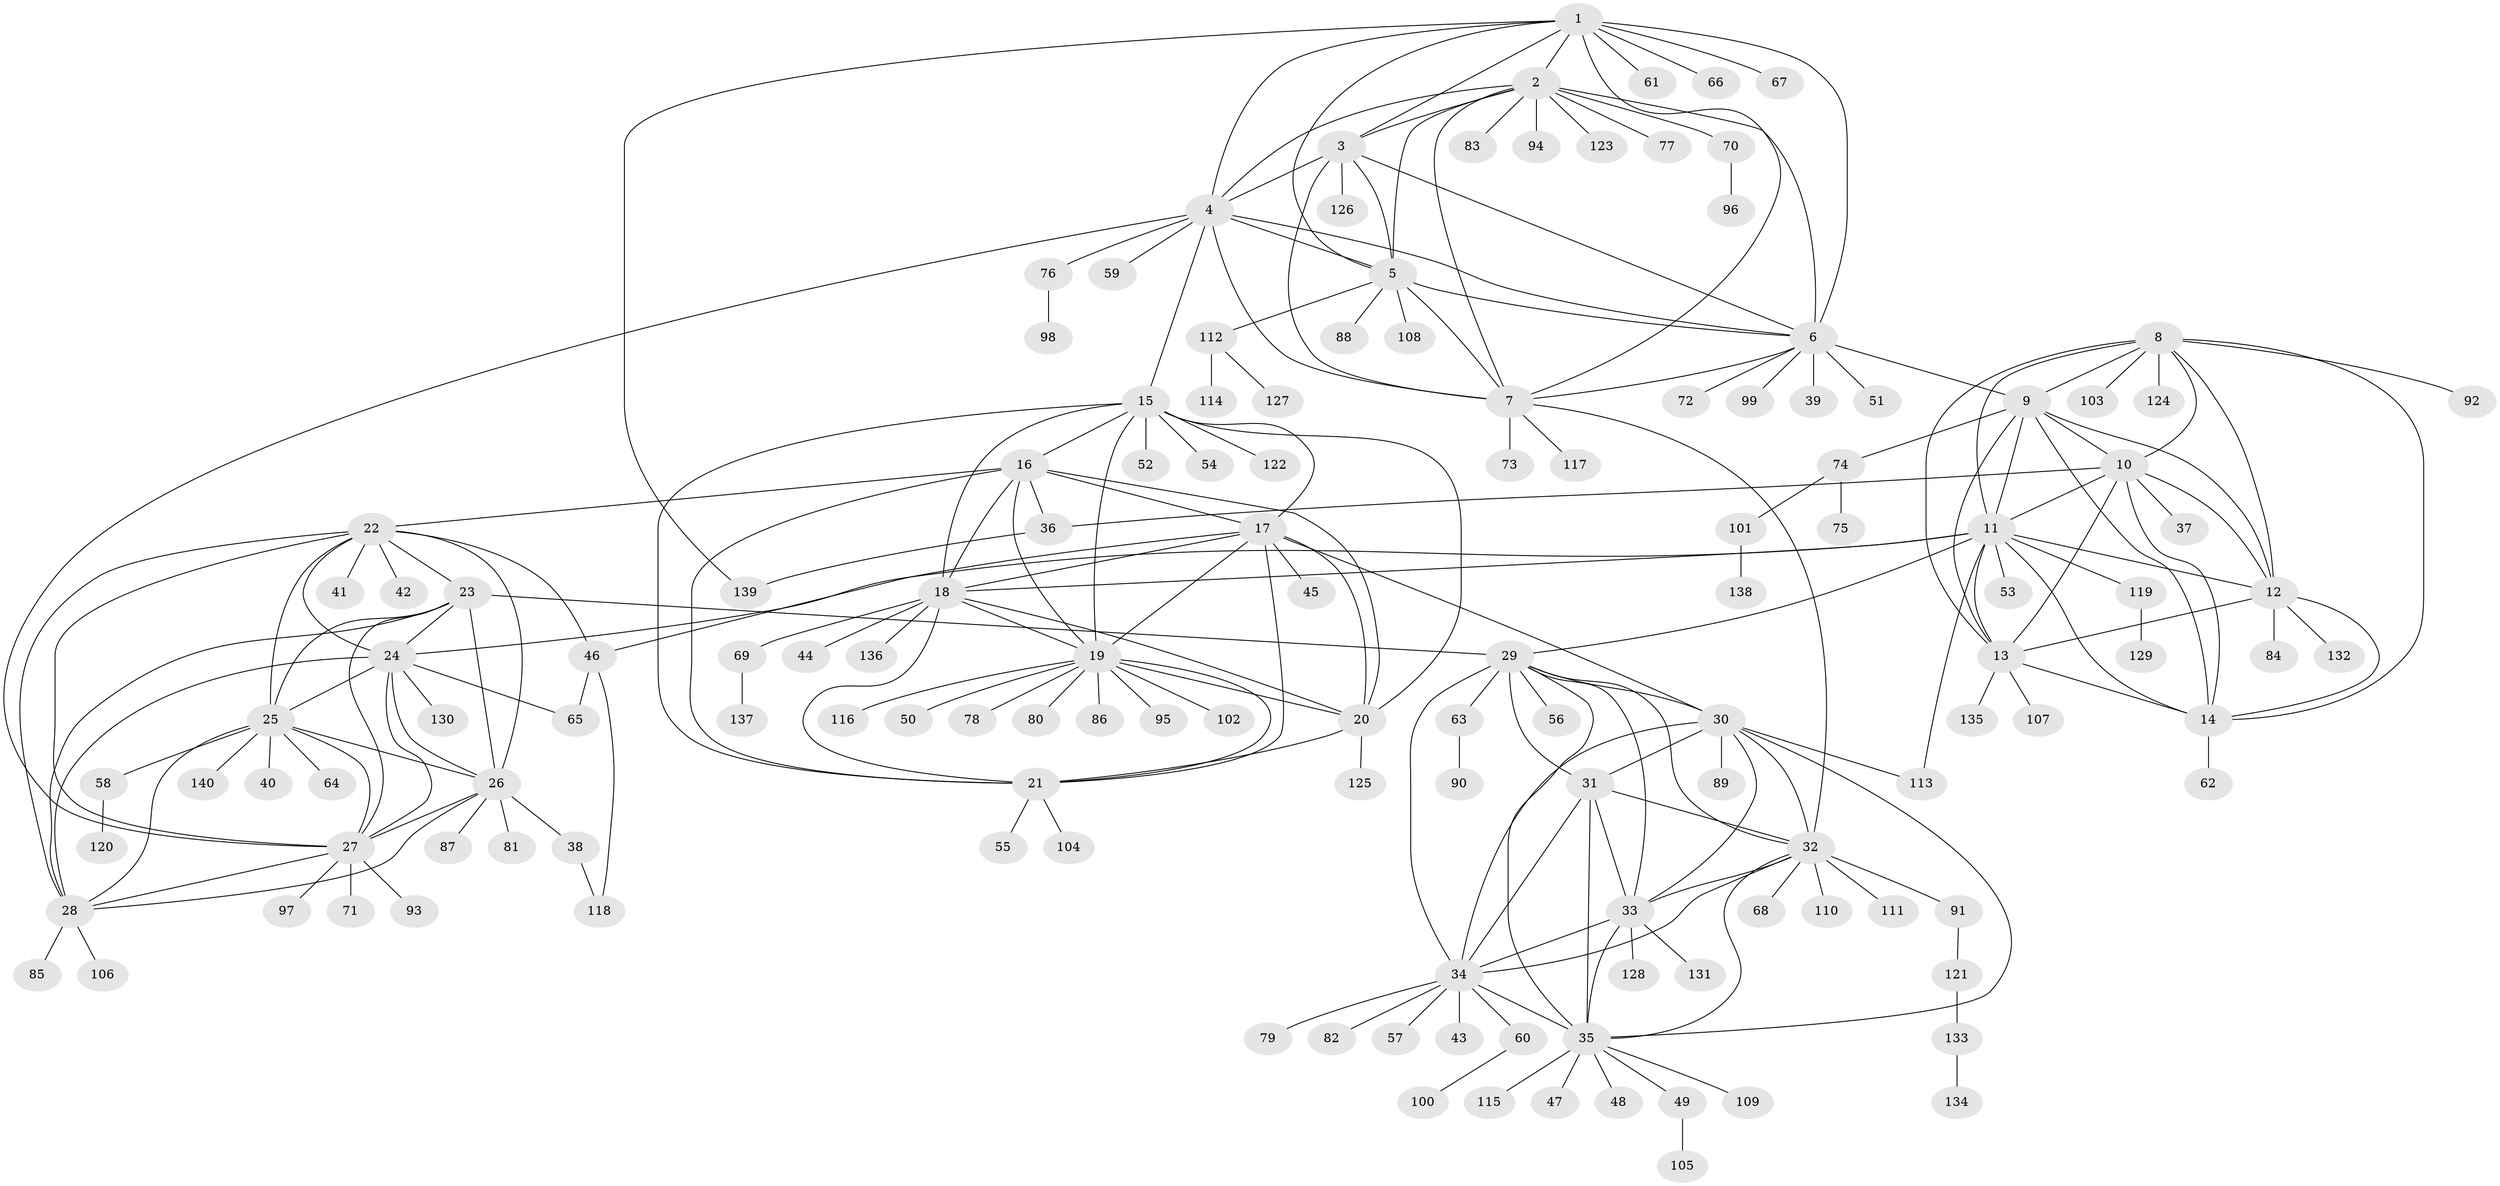// Generated by graph-tools (version 1.1) at 2025/50/03/09/25 03:50:40]
// undirected, 140 vertices, 226 edges
graph export_dot {
graph [start="1"]
  node [color=gray90,style=filled];
  1;
  2;
  3;
  4;
  5;
  6;
  7;
  8;
  9;
  10;
  11;
  12;
  13;
  14;
  15;
  16;
  17;
  18;
  19;
  20;
  21;
  22;
  23;
  24;
  25;
  26;
  27;
  28;
  29;
  30;
  31;
  32;
  33;
  34;
  35;
  36;
  37;
  38;
  39;
  40;
  41;
  42;
  43;
  44;
  45;
  46;
  47;
  48;
  49;
  50;
  51;
  52;
  53;
  54;
  55;
  56;
  57;
  58;
  59;
  60;
  61;
  62;
  63;
  64;
  65;
  66;
  67;
  68;
  69;
  70;
  71;
  72;
  73;
  74;
  75;
  76;
  77;
  78;
  79;
  80;
  81;
  82;
  83;
  84;
  85;
  86;
  87;
  88;
  89;
  90;
  91;
  92;
  93;
  94;
  95;
  96;
  97;
  98;
  99;
  100;
  101;
  102;
  103;
  104;
  105;
  106;
  107;
  108;
  109;
  110;
  111;
  112;
  113;
  114;
  115;
  116;
  117;
  118;
  119;
  120;
  121;
  122;
  123;
  124;
  125;
  126;
  127;
  128;
  129;
  130;
  131;
  132;
  133;
  134;
  135;
  136;
  137;
  138;
  139;
  140;
  1 -- 2;
  1 -- 3;
  1 -- 4;
  1 -- 5;
  1 -- 6;
  1 -- 7;
  1 -- 61;
  1 -- 66;
  1 -- 67;
  1 -- 139;
  2 -- 3;
  2 -- 4;
  2 -- 5;
  2 -- 6;
  2 -- 7;
  2 -- 70;
  2 -- 77;
  2 -- 83;
  2 -- 94;
  2 -- 123;
  3 -- 4;
  3 -- 5;
  3 -- 6;
  3 -- 7;
  3 -- 126;
  4 -- 5;
  4 -- 6;
  4 -- 7;
  4 -- 15;
  4 -- 27;
  4 -- 59;
  4 -- 76;
  5 -- 6;
  5 -- 7;
  5 -- 88;
  5 -- 108;
  5 -- 112;
  6 -- 7;
  6 -- 9;
  6 -- 39;
  6 -- 51;
  6 -- 72;
  6 -- 99;
  7 -- 32;
  7 -- 73;
  7 -- 117;
  8 -- 9;
  8 -- 10;
  8 -- 11;
  8 -- 12;
  8 -- 13;
  8 -- 14;
  8 -- 92;
  8 -- 103;
  8 -- 124;
  9 -- 10;
  9 -- 11;
  9 -- 12;
  9 -- 13;
  9 -- 14;
  9 -- 74;
  10 -- 11;
  10 -- 12;
  10 -- 13;
  10 -- 14;
  10 -- 36;
  10 -- 37;
  11 -- 12;
  11 -- 13;
  11 -- 14;
  11 -- 18;
  11 -- 24;
  11 -- 29;
  11 -- 53;
  11 -- 113;
  11 -- 119;
  12 -- 13;
  12 -- 14;
  12 -- 84;
  12 -- 132;
  13 -- 14;
  13 -- 107;
  13 -- 135;
  14 -- 62;
  15 -- 16;
  15 -- 17;
  15 -- 18;
  15 -- 19;
  15 -- 20;
  15 -- 21;
  15 -- 52;
  15 -- 54;
  15 -- 122;
  16 -- 17;
  16 -- 18;
  16 -- 19;
  16 -- 20;
  16 -- 21;
  16 -- 22;
  16 -- 36;
  17 -- 18;
  17 -- 19;
  17 -- 20;
  17 -- 21;
  17 -- 30;
  17 -- 45;
  17 -- 46;
  18 -- 19;
  18 -- 20;
  18 -- 21;
  18 -- 44;
  18 -- 69;
  18 -- 136;
  19 -- 20;
  19 -- 21;
  19 -- 50;
  19 -- 78;
  19 -- 80;
  19 -- 86;
  19 -- 95;
  19 -- 102;
  19 -- 116;
  20 -- 21;
  20 -- 125;
  21 -- 55;
  21 -- 104;
  22 -- 23;
  22 -- 24;
  22 -- 25;
  22 -- 26;
  22 -- 27;
  22 -- 28;
  22 -- 41;
  22 -- 42;
  22 -- 46;
  23 -- 24;
  23 -- 25;
  23 -- 26;
  23 -- 27;
  23 -- 28;
  23 -- 29;
  24 -- 25;
  24 -- 26;
  24 -- 27;
  24 -- 28;
  24 -- 65;
  24 -- 130;
  25 -- 26;
  25 -- 27;
  25 -- 28;
  25 -- 40;
  25 -- 58;
  25 -- 64;
  25 -- 140;
  26 -- 27;
  26 -- 28;
  26 -- 38;
  26 -- 81;
  26 -- 87;
  27 -- 28;
  27 -- 71;
  27 -- 93;
  27 -- 97;
  28 -- 85;
  28 -- 106;
  29 -- 30;
  29 -- 31;
  29 -- 32;
  29 -- 33;
  29 -- 34;
  29 -- 35;
  29 -- 56;
  29 -- 63;
  30 -- 31;
  30 -- 32;
  30 -- 33;
  30 -- 34;
  30 -- 35;
  30 -- 89;
  30 -- 113;
  31 -- 32;
  31 -- 33;
  31 -- 34;
  31 -- 35;
  32 -- 33;
  32 -- 34;
  32 -- 35;
  32 -- 68;
  32 -- 91;
  32 -- 110;
  32 -- 111;
  33 -- 34;
  33 -- 35;
  33 -- 128;
  33 -- 131;
  34 -- 35;
  34 -- 43;
  34 -- 57;
  34 -- 60;
  34 -- 79;
  34 -- 82;
  35 -- 47;
  35 -- 48;
  35 -- 49;
  35 -- 109;
  35 -- 115;
  36 -- 139;
  38 -- 118;
  46 -- 65;
  46 -- 118;
  49 -- 105;
  58 -- 120;
  60 -- 100;
  63 -- 90;
  69 -- 137;
  70 -- 96;
  74 -- 75;
  74 -- 101;
  76 -- 98;
  91 -- 121;
  101 -- 138;
  112 -- 114;
  112 -- 127;
  119 -- 129;
  121 -- 133;
  133 -- 134;
}
